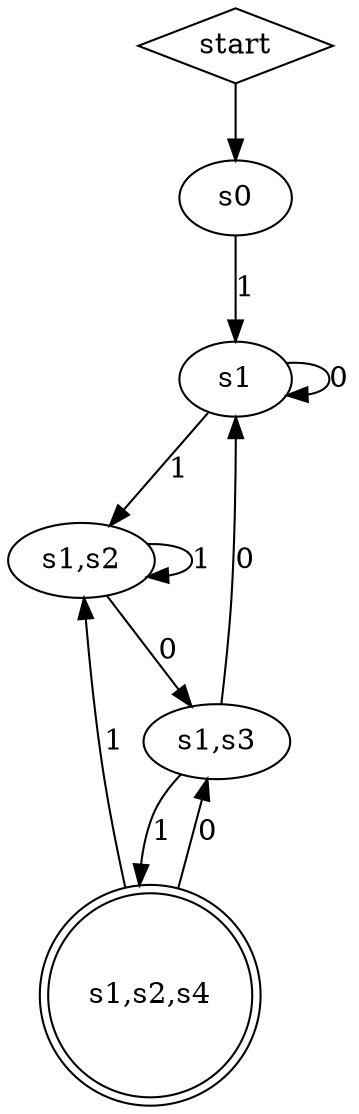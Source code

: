 strict digraph {
	start [label="start", shape="diamond"]
	"s1,s2,s4" [label="s1,s2,s4", shape="doublecircle"]
	"s0" -> "s1" [label = 1]
	"s1" -> "s1" [label = 0]
	"s1" -> "s1,s2" [label = 1]
	"s1,s2" -> "s1,s3" [label = 0]
	"s1,s2" -> "s1,s2" [label = 1]
	"s1,s3" -> "s1" [label = 0]
	"s1,s3" -> "s1,s2,s4" [label = 1]
	"s1,s2,s4" -> "s1,s3" [label = 0]
	"s1,s2,s4" -> "s1,s2" [label = 1]
	start -> s0
}
